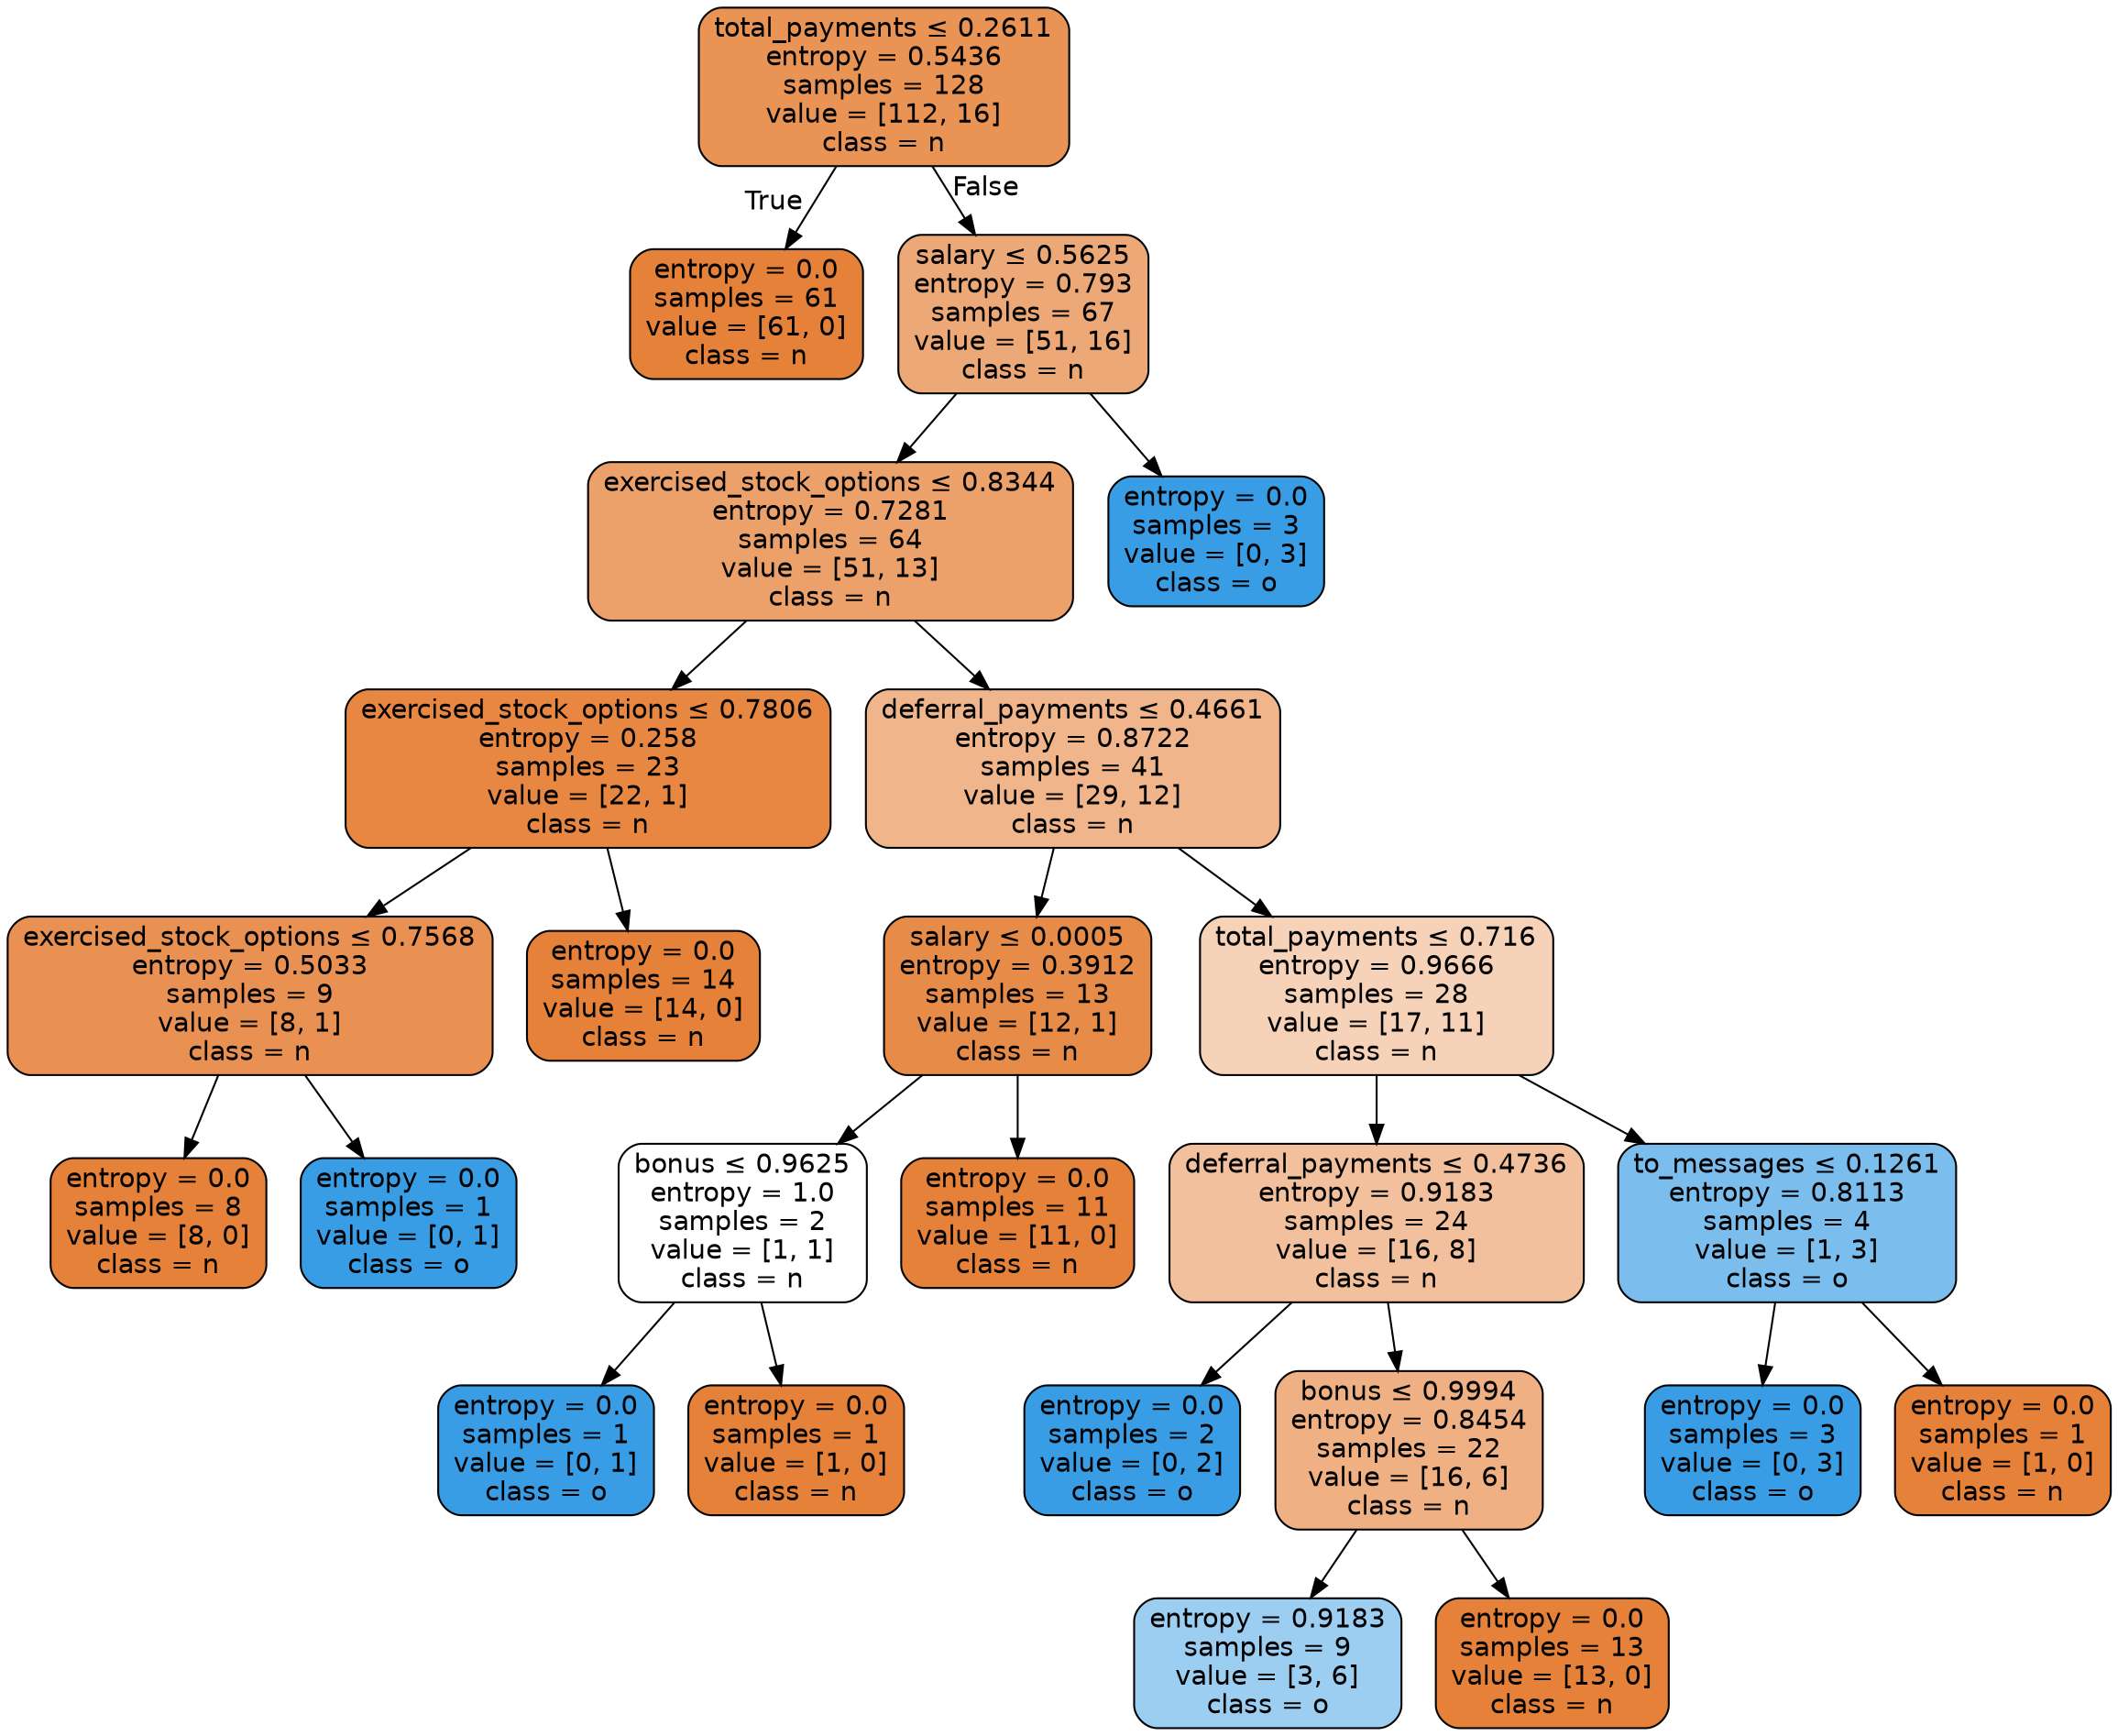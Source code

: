 digraph Tree {
node [shape=box, style="filled, rounded", color="black", fontname=helvetica] ;
edge [fontname=helvetica] ;
0 [label=<total_payments &le; 0.2611<br/>entropy = 0.5436<br/>samples = 128<br/>value = [112, 16]<br/>class = n>, fillcolor="#e58139db"] ;
1 [label=<entropy = 0.0<br/>samples = 61<br/>value = [61, 0]<br/>class = n>, fillcolor="#e58139ff"] ;
0 -> 1 [labeldistance=2.5, labelangle=45, headlabel="True"] ;
2 [label=<salary &le; 0.5625<br/>entropy = 0.793<br/>samples = 67<br/>value = [51, 16]<br/>class = n>, fillcolor="#e58139af"] ;
0 -> 2 [labeldistance=2.5, labelangle=-45, headlabel="False"] ;
3 [label=<exercised_stock_options &le; 0.8344<br/>entropy = 0.7281<br/>samples = 64<br/>value = [51, 13]<br/>class = n>, fillcolor="#e58139be"] ;
2 -> 3 ;
4 [label=<exercised_stock_options &le; 0.7806<br/>entropy = 0.258<br/>samples = 23<br/>value = [22, 1]<br/>class = n>, fillcolor="#e58139f3"] ;
3 -> 4 ;
5 [label=<exercised_stock_options &le; 0.7568<br/>entropy = 0.5033<br/>samples = 9<br/>value = [8, 1]<br/>class = n>, fillcolor="#e58139df"] ;
4 -> 5 ;
6 [label=<entropy = 0.0<br/>samples = 8<br/>value = [8, 0]<br/>class = n>, fillcolor="#e58139ff"] ;
5 -> 6 ;
7 [label=<entropy = 0.0<br/>samples = 1<br/>value = [0, 1]<br/>class = o>, fillcolor="#399de5ff"] ;
5 -> 7 ;
8 [label=<entropy = 0.0<br/>samples = 14<br/>value = [14, 0]<br/>class = n>, fillcolor="#e58139ff"] ;
4 -> 8 ;
9 [label=<deferral_payments &le; 0.4661<br/>entropy = 0.8722<br/>samples = 41<br/>value = [29, 12]<br/>class = n>, fillcolor="#e5813995"] ;
3 -> 9 ;
10 [label=<salary &le; 0.0005<br/>entropy = 0.3912<br/>samples = 13<br/>value = [12, 1]<br/>class = n>, fillcolor="#e58139ea"] ;
9 -> 10 ;
11 [label=<bonus &le; 0.9625<br/>entropy = 1.0<br/>samples = 2<br/>value = [1, 1]<br/>class = n>, fillcolor="#e5813900"] ;
10 -> 11 ;
12 [label=<entropy = 0.0<br/>samples = 1<br/>value = [0, 1]<br/>class = o>, fillcolor="#399de5ff"] ;
11 -> 12 ;
13 [label=<entropy = 0.0<br/>samples = 1<br/>value = [1, 0]<br/>class = n>, fillcolor="#e58139ff"] ;
11 -> 13 ;
14 [label=<entropy = 0.0<br/>samples = 11<br/>value = [11, 0]<br/>class = n>, fillcolor="#e58139ff"] ;
10 -> 14 ;
15 [label=<total_payments &le; 0.716<br/>entropy = 0.9666<br/>samples = 28<br/>value = [17, 11]<br/>class = n>, fillcolor="#e581395a"] ;
9 -> 15 ;
16 [label=<deferral_payments &le; 0.4736<br/>entropy = 0.9183<br/>samples = 24<br/>value = [16, 8]<br/>class = n>, fillcolor="#e581397f"] ;
15 -> 16 ;
17 [label=<entropy = 0.0<br/>samples = 2<br/>value = [0, 2]<br/>class = o>, fillcolor="#399de5ff"] ;
16 -> 17 ;
18 [label=<bonus &le; 0.9994<br/>entropy = 0.8454<br/>samples = 22<br/>value = [16, 6]<br/>class = n>, fillcolor="#e581399f"] ;
16 -> 18 ;
19 [label=<entropy = 0.9183<br/>samples = 9<br/>value = [3, 6]<br/>class = o>, fillcolor="#399de57f"] ;
18 -> 19 ;
20 [label=<entropy = 0.0<br/>samples = 13<br/>value = [13, 0]<br/>class = n>, fillcolor="#e58139ff"] ;
18 -> 20 ;
21 [label=<to_messages &le; 0.1261<br/>entropy = 0.8113<br/>samples = 4<br/>value = [1, 3]<br/>class = o>, fillcolor="#399de5aa"] ;
15 -> 21 ;
22 [label=<entropy = 0.0<br/>samples = 3<br/>value = [0, 3]<br/>class = o>, fillcolor="#399de5ff"] ;
21 -> 22 ;
23 [label=<entropy = 0.0<br/>samples = 1<br/>value = [1, 0]<br/>class = n>, fillcolor="#e58139ff"] ;
21 -> 23 ;
24 [label=<entropy = 0.0<br/>samples = 3<br/>value = [0, 3]<br/>class = o>, fillcolor="#399de5ff"] ;
2 -> 24 ;
}